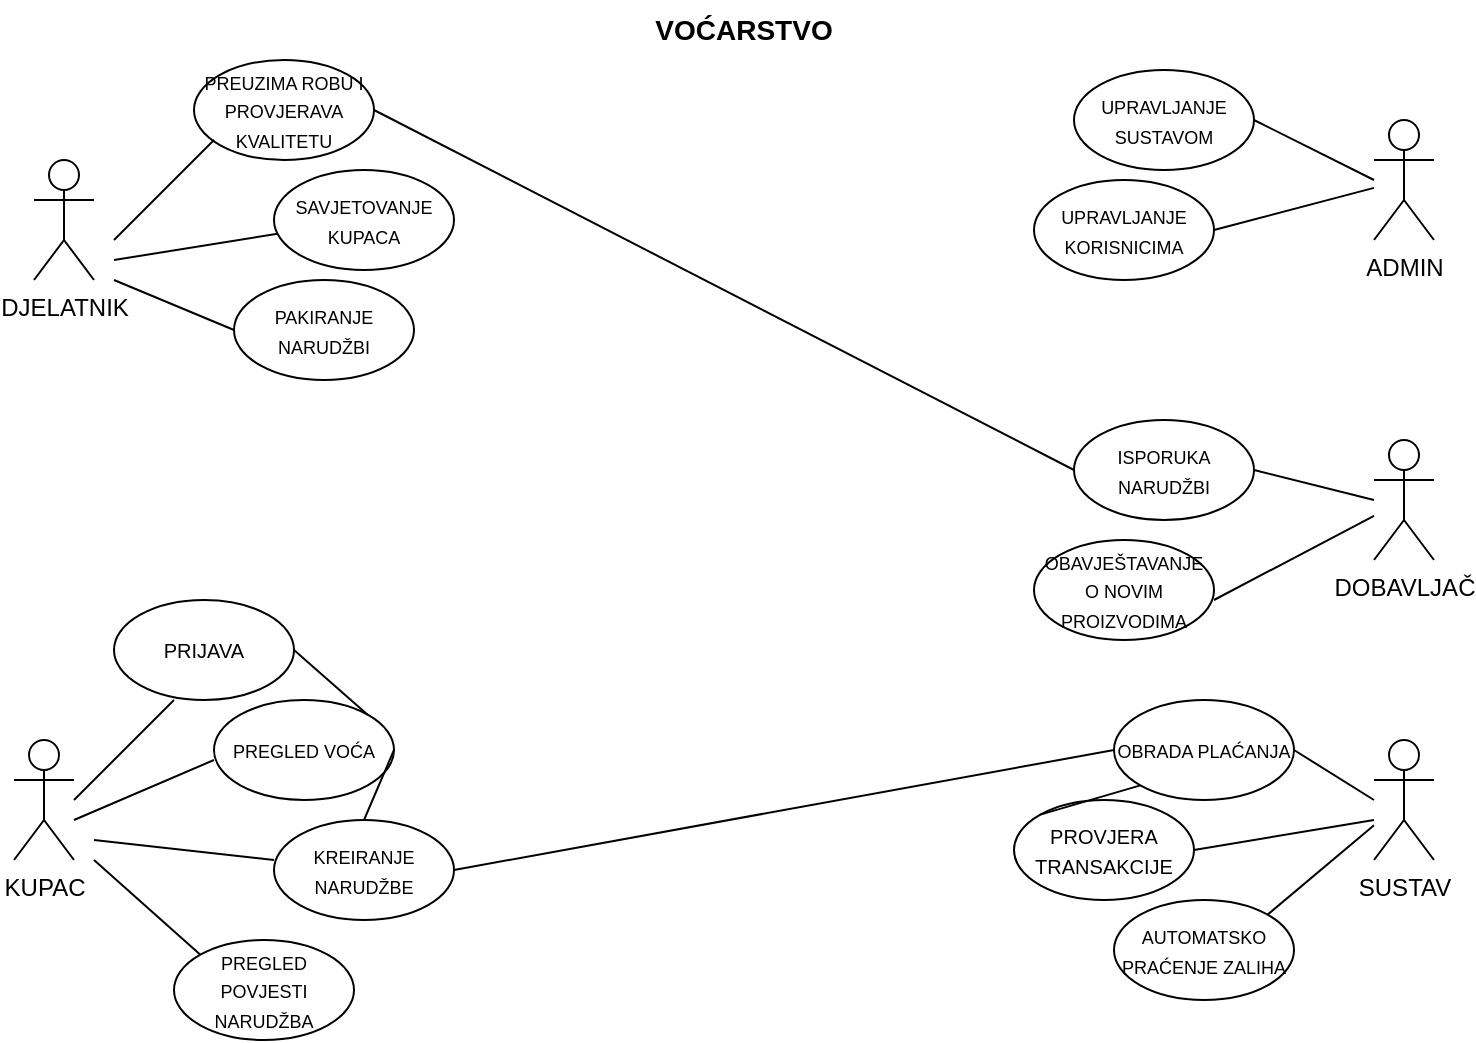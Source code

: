 <mxfile version="27.2.0">
  <diagram name="Page-1" id="MNdFGOSukloHxUidRG1X">
    <mxGraphModel dx="1245" dy="697" grid="1" gridSize="10" guides="1" tooltips="1" connect="1" arrows="1" fold="1" page="1" pageScale="1" pageWidth="850" pageHeight="1100" math="0" shadow="0">
      <root>
        <mxCell id="0" />
        <mxCell id="1" parent="0" />
        <mxCell id="RndPboonW-xRMH3MhXfd-1" value="DJELATNIK" style="shape=umlActor;verticalLabelPosition=bottom;verticalAlign=top;html=1;outlineConnect=0;" vertex="1" parent="1">
          <mxGeometry x="70" y="100" width="30" height="60" as="geometry" />
        </mxCell>
        <mxCell id="RndPboonW-xRMH3MhXfd-4" value="KUPAC" style="shape=umlActor;verticalLabelPosition=bottom;verticalAlign=top;html=1;outlineConnect=0;" vertex="1" parent="1">
          <mxGeometry x="60" y="390" width="30" height="60" as="geometry" />
        </mxCell>
        <mxCell id="RndPboonW-xRMH3MhXfd-5" value="ADMIN" style="shape=umlActor;verticalLabelPosition=bottom;verticalAlign=top;html=1;outlineConnect=0;" vertex="1" parent="1">
          <mxGeometry x="740" y="80" width="30" height="60" as="geometry" />
        </mxCell>
        <mxCell id="RndPboonW-xRMH3MhXfd-7" value="DOBAVLJAČ" style="shape=umlActor;verticalLabelPosition=bottom;verticalAlign=top;html=1;outlineConnect=0;" vertex="1" parent="1">
          <mxGeometry x="740" y="240" width="30" height="60" as="geometry" />
        </mxCell>
        <mxCell id="RndPboonW-xRMH3MhXfd-8" value="SUSTAV" style="shape=umlActor;verticalLabelPosition=bottom;verticalAlign=top;html=1;outlineConnect=0;" vertex="1" parent="1">
          <mxGeometry x="740" y="390" width="30" height="60" as="geometry" />
        </mxCell>
        <mxCell id="RndPboonW-xRMH3MhXfd-9" value="&lt;b&gt;&lt;font style=&quot;font-size: 14px;&quot;&gt;VOĆARSTVO&lt;/font&gt;&lt;/b&gt;" style="text;html=1;align=center;verticalAlign=middle;whiteSpace=wrap;rounded=0;" vertex="1" parent="1">
          <mxGeometry x="395" y="20" width="60" height="30" as="geometry" />
        </mxCell>
        <mxCell id="RndPboonW-xRMH3MhXfd-10" value="&lt;font style=&quot;font-size: 9px;&quot;&gt;PREUZIMA ROBU I PROVJERAVA KVALITETU&lt;/font&gt;" style="ellipse;whiteSpace=wrap;html=1;" vertex="1" parent="1">
          <mxGeometry x="150" y="50" width="90" height="50" as="geometry" />
        </mxCell>
        <mxCell id="RndPboonW-xRMH3MhXfd-13" value="&lt;font style=&quot;font-size: 9px;&quot;&gt;SAVJETOVANJE KUPACA&lt;/font&gt;" style="ellipse;whiteSpace=wrap;html=1;" vertex="1" parent="1">
          <mxGeometry x="190" y="105" width="90" height="50" as="geometry" />
        </mxCell>
        <mxCell id="RndPboonW-xRMH3MhXfd-14" value="&lt;font style=&quot;font-size: 9px;&quot;&gt;PAKIRANJE NARUDŽBI&lt;/font&gt;" style="ellipse;whiteSpace=wrap;html=1;" vertex="1" parent="1">
          <mxGeometry x="170" y="160" width="90" height="50" as="geometry" />
        </mxCell>
        <mxCell id="RndPboonW-xRMH3MhXfd-18" value="&lt;font size=&quot;1&quot;&gt;PRIJAVA&lt;/font&gt;" style="ellipse;whiteSpace=wrap;html=1;" vertex="1" parent="1">
          <mxGeometry x="110" y="320" width="90" height="50" as="geometry" />
        </mxCell>
        <mxCell id="RndPboonW-xRMH3MhXfd-19" value="&lt;font style=&quot;font-size: 9px;&quot;&gt;PREGLED VOĆA&lt;/font&gt;" style="ellipse;whiteSpace=wrap;html=1;" vertex="1" parent="1">
          <mxGeometry x="160" y="370" width="90" height="50" as="geometry" />
        </mxCell>
        <mxCell id="RndPboonW-xRMH3MhXfd-20" value="&lt;font style=&quot;font-size: 9px;&quot;&gt;KREIRANJE NARUDŽBE&lt;/font&gt;" style="ellipse;whiteSpace=wrap;html=1;" vertex="1" parent="1">
          <mxGeometry x="190" y="430" width="90" height="50" as="geometry" />
        </mxCell>
        <mxCell id="RndPboonW-xRMH3MhXfd-21" value="&lt;font style=&quot;font-size: 9px;&quot;&gt;PREGLED POVJESTI NARUDŽBA&lt;/font&gt;" style="ellipse;whiteSpace=wrap;html=1;" vertex="1" parent="1">
          <mxGeometry x="140" y="490" width="90" height="50" as="geometry" />
        </mxCell>
        <mxCell id="RndPboonW-xRMH3MhXfd-23" value="" style="endArrow=none;html=1;rounded=0;" edge="1" parent="1">
          <mxGeometry width="50" height="50" relative="1" as="geometry">
            <mxPoint x="110" y="140" as="sourcePoint" />
            <mxPoint x="160" y="90" as="targetPoint" />
          </mxGeometry>
        </mxCell>
        <mxCell id="RndPboonW-xRMH3MhXfd-25" value="" style="endArrow=none;html=1;rounded=0;" edge="1" parent="1" target="RndPboonW-xRMH3MhXfd-13">
          <mxGeometry width="50" height="50" relative="1" as="geometry">
            <mxPoint x="110" y="150" as="sourcePoint" />
            <mxPoint x="200" y="110" as="targetPoint" />
          </mxGeometry>
        </mxCell>
        <mxCell id="RndPboonW-xRMH3MhXfd-26" value="" style="endArrow=none;html=1;rounded=0;entryX=0;entryY=0.5;entryDx=0;entryDy=0;" edge="1" parent="1" target="RndPboonW-xRMH3MhXfd-14">
          <mxGeometry width="50" height="50" relative="1" as="geometry">
            <mxPoint x="110" y="160" as="sourcePoint" />
            <mxPoint x="180" y="160" as="targetPoint" />
          </mxGeometry>
        </mxCell>
        <mxCell id="RndPboonW-xRMH3MhXfd-27" value="" style="endArrow=none;html=1;rounded=0;" edge="1" parent="1">
          <mxGeometry width="50" height="50" relative="1" as="geometry">
            <mxPoint x="90" y="420" as="sourcePoint" />
            <mxPoint x="140" y="370" as="targetPoint" />
          </mxGeometry>
        </mxCell>
        <mxCell id="RndPboonW-xRMH3MhXfd-28" value="" style="endArrow=none;html=1;rounded=0;" edge="1" parent="1">
          <mxGeometry width="50" height="50" relative="1" as="geometry">
            <mxPoint x="90" y="430" as="sourcePoint" />
            <mxPoint x="160" y="400" as="targetPoint" />
          </mxGeometry>
        </mxCell>
        <mxCell id="RndPboonW-xRMH3MhXfd-29" value="" style="endArrow=none;html=1;rounded=0;" edge="1" parent="1">
          <mxGeometry width="50" height="50" relative="1" as="geometry">
            <mxPoint x="100" y="440" as="sourcePoint" />
            <mxPoint x="190" y="450" as="targetPoint" />
          </mxGeometry>
        </mxCell>
        <mxCell id="RndPboonW-xRMH3MhXfd-30" value="" style="endArrow=none;html=1;rounded=0;entryX=0;entryY=0;entryDx=0;entryDy=0;" edge="1" parent="1" target="RndPboonW-xRMH3MhXfd-21">
          <mxGeometry width="50" height="50" relative="1" as="geometry">
            <mxPoint x="100" y="450" as="sourcePoint" />
            <mxPoint x="190" y="460" as="targetPoint" />
          </mxGeometry>
        </mxCell>
        <mxCell id="RndPboonW-xRMH3MhXfd-33" value="&lt;font style=&quot;font-size: 9px;&quot;&gt;UPRAVLJANJE SUSTAVOM&lt;/font&gt;&lt;span style=&quot;color: rgba(0, 0, 0, 0); font-family: monospace; font-size: 0px; text-align: start; text-wrap-mode: nowrap;&quot;&gt;%3CmxGraphModel%3E%3Croot%3E%3CmxCell%20id%3D%220%22%2F%3E%3CmxCell%20id%3D%221%22%20parent%3D%220%22%2F%3E%3CmxCell%20id%3D%222%22%20value%3D%22%26lt%3Bfont%20style%3D%26quot%3Bfont-size%3A%209px%3B%26quot%3B%26gt%3BPAKIRANJE%20NARUD%C5%BDBI%26lt%3B%2Ffont%26gt%3B%22%20style%3D%22ellipse%3BwhiteSpace%3Dwrap%3Bhtml%3D1%3B%22%20vertex%3D%221%22%20parent%3D%221%22%3E%3CmxGeometry%20x%3D%22170%22%20y%3D%22160%22%20width%3D%2290%22%20height%3D%2250%22%20as%3D%22geometry%22%2F%3E%3C%2FmxCell%3E%3C%2Froot%3E%3C%2FmxGraphModel%3E&lt;/span&gt;" style="ellipse;whiteSpace=wrap;html=1;" vertex="1" parent="1">
          <mxGeometry x="590" y="55" width="90" height="50" as="geometry" />
        </mxCell>
        <mxCell id="RndPboonW-xRMH3MhXfd-34" value="&lt;font style=&quot;font-size: 9px;&quot;&gt;UPRAVLJANJE KORISNICIMA&lt;/font&gt;" style="ellipse;whiteSpace=wrap;html=1;" vertex="1" parent="1">
          <mxGeometry x="570" y="110" width="90" height="50" as="geometry" />
        </mxCell>
        <mxCell id="RndPboonW-xRMH3MhXfd-35" value="&lt;font style=&quot;font-size: 9px;&quot;&gt;ISPORUKA NARUDŽBI&lt;/font&gt;" style="ellipse;whiteSpace=wrap;html=1;" vertex="1" parent="1">
          <mxGeometry x="590" y="230" width="90" height="50" as="geometry" />
        </mxCell>
        <mxCell id="RndPboonW-xRMH3MhXfd-36" value="&lt;font style=&quot;font-size: 9px;&quot;&gt;OBAVJEŠTAVANJE O NOVIM PROIZVODIMA&lt;/font&gt;" style="ellipse;whiteSpace=wrap;html=1;" vertex="1" parent="1">
          <mxGeometry x="570" y="290" width="90" height="50" as="geometry" />
        </mxCell>
        <mxCell id="RndPboonW-xRMH3MhXfd-37" value="" style="endArrow=none;html=1;rounded=0;exitX=1;exitY=0.5;exitDx=0;exitDy=0;entryX=0;entryY=0.5;entryDx=0;entryDy=0;" edge="1" parent="1" source="RndPboonW-xRMH3MhXfd-10" target="RndPboonW-xRMH3MhXfd-35">
          <mxGeometry width="50" height="50" relative="1" as="geometry">
            <mxPoint x="380" y="180" as="sourcePoint" />
            <mxPoint x="430" y="130" as="targetPoint" />
          </mxGeometry>
        </mxCell>
        <mxCell id="RndPboonW-xRMH3MhXfd-38" value="" style="endArrow=none;html=1;rounded=0;" edge="1" parent="1" target="RndPboonW-xRMH3MhXfd-7">
          <mxGeometry width="50" height="50" relative="1" as="geometry">
            <mxPoint x="660" y="320" as="sourcePoint" />
            <mxPoint x="710" y="270" as="targetPoint" />
          </mxGeometry>
        </mxCell>
        <mxCell id="RndPboonW-xRMH3MhXfd-39" value="" style="endArrow=none;html=1;rounded=0;exitX=1;exitY=0.5;exitDx=0;exitDy=0;" edge="1" parent="1" source="RndPboonW-xRMH3MhXfd-35">
          <mxGeometry width="50" height="50" relative="1" as="geometry">
            <mxPoint x="790" y="260" as="sourcePoint" />
            <mxPoint x="740" y="270" as="targetPoint" />
          </mxGeometry>
        </mxCell>
        <mxCell id="RndPboonW-xRMH3MhXfd-40" value="&lt;font style=&quot;font-size: 9px;&quot;&gt;OBRADA PLAĆANJA&lt;/font&gt;" style="ellipse;whiteSpace=wrap;html=1;" vertex="1" parent="1">
          <mxGeometry x="610" y="370" width="90" height="50" as="geometry" />
        </mxCell>
        <mxCell id="RndPboonW-xRMH3MhXfd-41" value="&lt;font size=&quot;1&quot;&gt;PROVJERA TRANSAKCIJE&lt;/font&gt;" style="ellipse;whiteSpace=wrap;html=1;" vertex="1" parent="1">
          <mxGeometry x="560" y="420" width="90" height="50" as="geometry" />
        </mxCell>
        <mxCell id="RndPboonW-xRMH3MhXfd-42" value="&lt;font style=&quot;font-size: 9px;&quot;&gt;AUTOMATSKO PRAĆENJE ZALIHA&lt;/font&gt;" style="ellipse;whiteSpace=wrap;html=1;" vertex="1" parent="1">
          <mxGeometry x="610" y="470" width="90" height="50" as="geometry" />
        </mxCell>
        <mxCell id="RndPboonW-xRMH3MhXfd-43" value="" style="endArrow=none;html=1;rounded=0;exitX=1;exitY=0.5;exitDx=0;exitDy=0;" edge="1" parent="1" source="RndPboonW-xRMH3MhXfd-40">
          <mxGeometry width="50" height="50" relative="1" as="geometry">
            <mxPoint x="700" y="332" as="sourcePoint" />
            <mxPoint x="740" y="420" as="targetPoint" />
          </mxGeometry>
        </mxCell>
        <mxCell id="RndPboonW-xRMH3MhXfd-44" value="" style="endArrow=none;html=1;rounded=0;exitX=1;exitY=0.5;exitDx=0;exitDy=0;" edge="1" parent="1" source="RndPboonW-xRMH3MhXfd-41">
          <mxGeometry width="50" height="50" relative="1" as="geometry">
            <mxPoint x="800" y="422" as="sourcePoint" />
            <mxPoint x="740" y="430" as="targetPoint" />
          </mxGeometry>
        </mxCell>
        <mxCell id="RndPboonW-xRMH3MhXfd-45" value="" style="endArrow=none;html=1;rounded=0;exitX=1;exitY=0;exitDx=0;exitDy=0;" edge="1" parent="1" source="RndPboonW-xRMH3MhXfd-42" target="RndPboonW-xRMH3MhXfd-8">
          <mxGeometry width="50" height="50" relative="1" as="geometry">
            <mxPoint x="750" y="472" as="sourcePoint" />
            <mxPoint x="830" y="430" as="targetPoint" />
          </mxGeometry>
        </mxCell>
        <mxCell id="RndPboonW-xRMH3MhXfd-48" value="" style="endArrow=none;html=1;rounded=0;exitX=1;exitY=0.5;exitDx=0;exitDy=0;" edge="1" parent="1" source="RndPboonW-xRMH3MhXfd-34" target="RndPboonW-xRMH3MhXfd-5">
          <mxGeometry width="50" height="50" relative="1" as="geometry">
            <mxPoint x="710" y="230" as="sourcePoint" />
            <mxPoint x="770" y="245" as="targetPoint" />
          </mxGeometry>
        </mxCell>
        <mxCell id="RndPboonW-xRMH3MhXfd-49" value="" style="endArrow=none;html=1;rounded=0;exitX=1;exitY=0.5;exitDx=0;exitDy=0;" edge="1" parent="1" source="RndPboonW-xRMH3MhXfd-33">
          <mxGeometry width="50" height="50" relative="1" as="geometry">
            <mxPoint x="730" y="170" as="sourcePoint" />
            <mxPoint x="740" y="110" as="targetPoint" />
          </mxGeometry>
        </mxCell>
        <mxCell id="RndPboonW-xRMH3MhXfd-50" value="" style="endArrow=none;html=1;rounded=0;exitX=1;exitY=0.5;exitDx=0;exitDy=0;entryX=0;entryY=0.5;entryDx=0;entryDy=0;" edge="1" parent="1" source="RndPboonW-xRMH3MhXfd-20" target="RndPboonW-xRMH3MhXfd-40">
          <mxGeometry width="50" height="50" relative="1" as="geometry">
            <mxPoint x="480" y="370" as="sourcePoint" />
            <mxPoint x="540" y="385" as="targetPoint" />
          </mxGeometry>
        </mxCell>
        <mxCell id="RndPboonW-xRMH3MhXfd-51" value="" style="endArrow=none;html=1;rounded=0;exitX=1;exitY=0.5;exitDx=0;exitDy=0;entryX=1;entryY=0;entryDx=0;entryDy=0;" edge="1" parent="1" source="RndPboonW-xRMH3MhXfd-18" target="RndPboonW-xRMH3MhXfd-19">
          <mxGeometry width="50" height="50" relative="1" as="geometry">
            <mxPoint x="290" y="380" as="sourcePoint" />
            <mxPoint x="350" y="395" as="targetPoint" />
          </mxGeometry>
        </mxCell>
        <mxCell id="RndPboonW-xRMH3MhXfd-52" value="" style="endArrow=none;html=1;rounded=0;exitX=1;exitY=0.5;exitDx=0;exitDy=0;entryX=0.5;entryY=0;entryDx=0;entryDy=0;" edge="1" parent="1" source="RndPboonW-xRMH3MhXfd-19" target="RndPboonW-xRMH3MhXfd-20">
          <mxGeometry width="50" height="50" relative="1" as="geometry">
            <mxPoint x="430" y="330" as="sourcePoint" />
            <mxPoint x="490" y="345" as="targetPoint" />
          </mxGeometry>
        </mxCell>
        <mxCell id="RndPboonW-xRMH3MhXfd-53" value="" style="endArrow=none;html=1;rounded=0;exitX=0;exitY=0;exitDx=0;exitDy=0;entryX=0;entryY=1;entryDx=0;entryDy=0;" edge="1" parent="1" source="RndPboonW-xRMH3MhXfd-41" target="RndPboonW-xRMH3MhXfd-40">
          <mxGeometry width="50" height="50" relative="1" as="geometry">
            <mxPoint x="730" y="350" as="sourcePoint" />
            <mxPoint x="790" y="365" as="targetPoint" />
          </mxGeometry>
        </mxCell>
      </root>
    </mxGraphModel>
  </diagram>
</mxfile>
